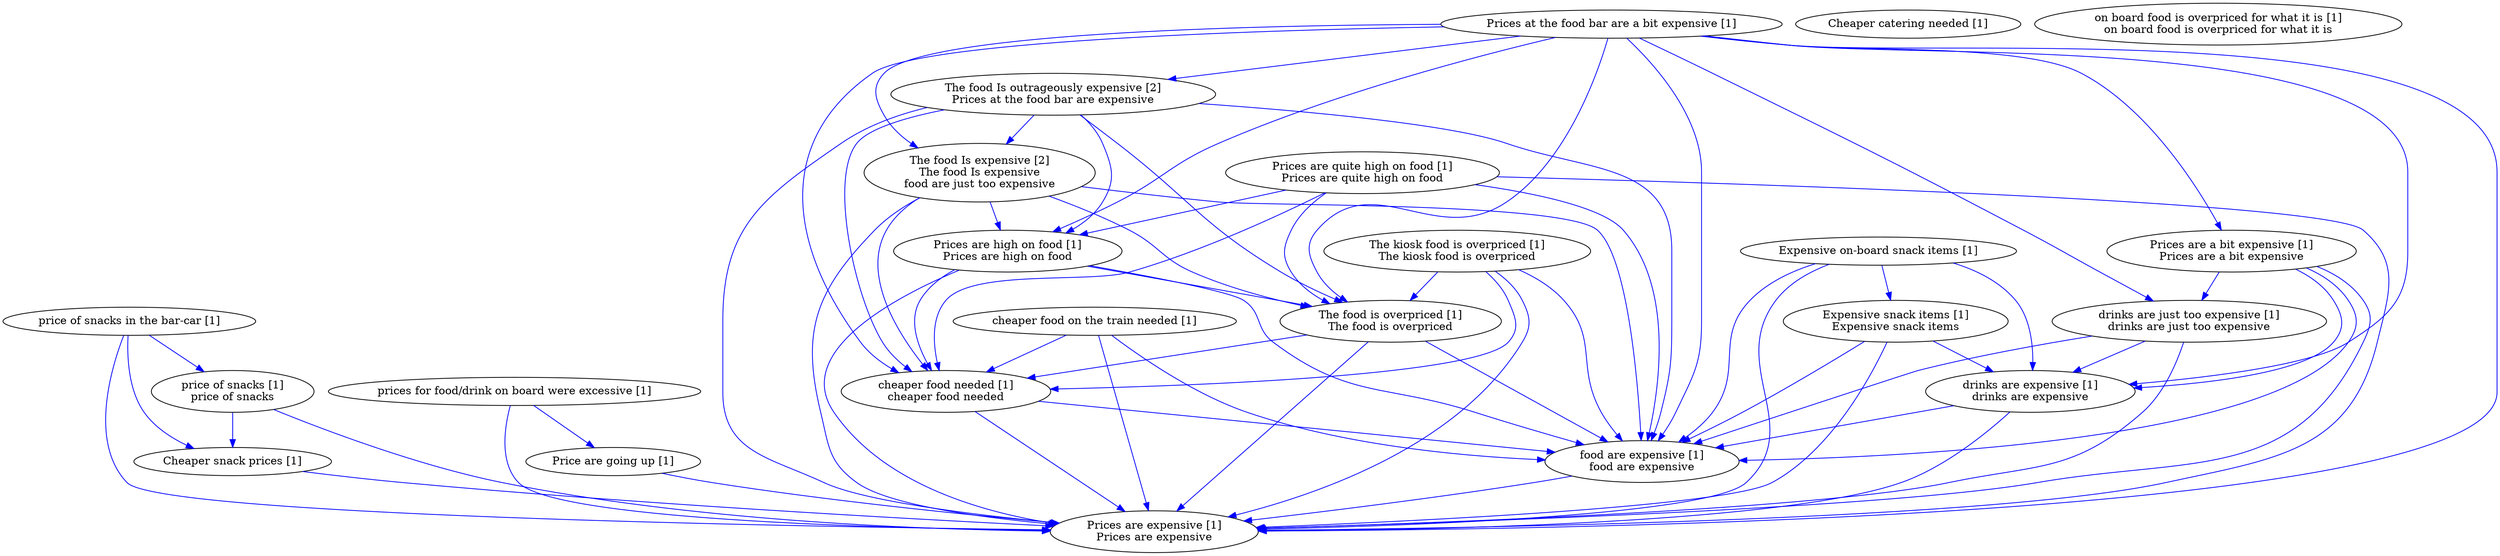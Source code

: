 digraph collapsedGraph {
"The food Is expensive [2]\nThe food Is expensive\nfood are just too expensive""The food Is outrageously expensive [2]\nPrices at the food bar are expensive""Cheaper catering needed [1]""Cheaper snack prices [1]""Expensive on-board snack items [1]""Expensive snack items [1]\nExpensive snack items""Price are going up [1]""Prices are quite high on food [1]\nPrices are quite high on food""Prices are high on food [1]\nPrices are high on food""Prices at the food bar are a bit expensive [1]""Prices are expensive [1]\nPrices are expensive""Prices are a bit expensive [1]\nPrices are a bit expensive""The kiosk food is overpriced [1]\nThe kiosk food is overpriced""The food is overpriced [1]\nThe food is overpriced""cheaper food on the train needed [1]""cheaper food needed [1]\ncheaper food needed""drinks are just too expensive [1]\ndrinks are just too expensive""drinks are expensive [1]\ndrinks are expensive""food are expensive [1]\nfood are expensive""on board food is overpriced for what it is [1]\non board food is overpriced for what it is""price of snacks in the bar-car [1]""price of snacks [1]\nprice of snacks""prices for food/drink on board were excessive [1]""price of snacks [1]\nprice of snacks" -> "Prices are expensive [1]\nPrices are expensive" [color=blue]
"The kiosk food is overpriced [1]\nThe kiosk food is overpriced" -> "cheaper food needed [1]\ncheaper food needed" [color=blue]
"The food Is outrageously expensive [2]\nPrices at the food bar are expensive" -> "The food Is expensive [2]\nThe food Is expensive\nfood are just too expensive" [color=blue]
"price of snacks in the bar-car [1]" -> "Prices are expensive [1]\nPrices are expensive" [color=blue]
"The food Is outrageously expensive [2]\nPrices at the food bar are expensive" -> "cheaper food needed [1]\ncheaper food needed" [color=blue]
"The food Is outrageously expensive [2]\nPrices at the food bar are expensive" -> "food are expensive [1]\nfood are expensive" [color=blue]
"The food Is outrageously expensive [2]\nPrices at the food bar are expensive" -> "The food is overpriced [1]\nThe food is overpriced" [color=blue]
"Prices are a bit expensive [1]\nPrices are a bit expensive" -> "drinks are expensive [1]\ndrinks are expensive" [color=blue]
"prices for food/drink on board were excessive [1]" -> "Prices are expensive [1]\nPrices are expensive" [color=blue]
"cheaper food needed [1]\ncheaper food needed" -> "food are expensive [1]\nfood are expensive" [color=blue]
"Prices are quite high on food [1]\nPrices are quite high on food" -> "food are expensive [1]\nfood are expensive" [color=blue]
"Prices are quite high on food [1]\nPrices are quite high on food" -> "Prices are expensive [1]\nPrices are expensive" [color=blue]
"Prices at the food bar are a bit expensive [1]" -> "cheaper food needed [1]\ncheaper food needed" [color=blue]
"price of snacks [1]\nprice of snacks" -> "Cheaper snack prices [1]" [color=blue]
"Prices at the food bar are a bit expensive [1]" -> "Prices are high on food [1]\nPrices are high on food" [color=blue]
"Prices are high on food [1]\nPrices are high on food" -> "The food is overpriced [1]\nThe food is overpriced" [color=blue]
"Prices are quite high on food [1]\nPrices are quite high on food" -> "The food is overpriced [1]\nThe food is overpriced" [color=blue]
"price of snacks in the bar-car [1]" -> "Cheaper snack prices [1]" [color=blue]
"The food Is expensive [2]\nThe food Is expensive\nfood are just too expensive" -> "food are expensive [1]\nfood are expensive" [color=blue]
"The food is overpriced [1]\nThe food is overpriced" -> "food are expensive [1]\nfood are expensive" [color=blue]
"Prices are high on food [1]\nPrices are high on food" -> "Prices are expensive [1]\nPrices are expensive" [color=blue]
"Cheaper snack prices [1]" -> "Prices are expensive [1]\nPrices are expensive" [color=blue]
"cheaper food on the train needed [1]" -> "food are expensive [1]\nfood are expensive" [color=blue]
"drinks are just too expensive [1]\ndrinks are just too expensive" -> "Prices are expensive [1]\nPrices are expensive" [color=blue]
"The food Is expensive [2]\nThe food Is expensive\nfood are just too expensive" -> "Prices are expensive [1]\nPrices are expensive" [color=blue]
"drinks are just too expensive [1]\ndrinks are just too expensive" -> "food are expensive [1]\nfood are expensive" [color=blue]
"Prices are quite high on food [1]\nPrices are quite high on food" -> "cheaper food needed [1]\ncheaper food needed" [color=blue]
"Prices are a bit expensive [1]\nPrices are a bit expensive" -> "food are expensive [1]\nfood are expensive" [color=blue]
"The food Is outrageously expensive [2]\nPrices at the food bar are expensive" -> "Prices are high on food [1]\nPrices are high on food" [color=blue]
"food are expensive [1]\nfood are expensive" -> "Prices are expensive [1]\nPrices are expensive" [color=blue]
"drinks are expensive [1]\ndrinks are expensive" -> "Prices are expensive [1]\nPrices are expensive" [color=blue]
"Expensive on-board snack items [1]" -> "food are expensive [1]\nfood are expensive" [color=blue]
"Prices are high on food [1]\nPrices are high on food" -> "food are expensive [1]\nfood are expensive" [color=blue]
"The food Is expensive [2]\nThe food Is expensive\nfood are just too expensive" -> "Prices are high on food [1]\nPrices are high on food" [color=blue]
"Prices at the food bar are a bit expensive [1]" -> "The food Is outrageously expensive [2]\nPrices at the food bar are expensive" [color=blue]
"The food Is expensive [2]\nThe food Is expensive\nfood are just too expensive" -> "The food is overpriced [1]\nThe food is overpriced" [color=blue]
"Prices are high on food [1]\nPrices are high on food" -> "cheaper food needed [1]\ncheaper food needed" [color=blue]
"Prices at the food bar are a bit expensive [1]" -> "The food Is expensive [2]\nThe food Is expensive\nfood are just too expensive" [color=blue]
"Prices at the food bar are a bit expensive [1]" -> "food are expensive [1]\nfood are expensive" [color=blue]
"The food Is expensive [2]\nThe food Is expensive\nfood are just too expensive" -> "cheaper food needed [1]\ncheaper food needed" [color=blue]
"The food Is outrageously expensive [2]\nPrices at the food bar are expensive" -> "Prices are expensive [1]\nPrices are expensive" [color=blue]
"Prices at the food bar are a bit expensive [1]" -> "The food is overpriced [1]\nThe food is overpriced" [color=blue]
"drinks are expensive [1]\ndrinks are expensive" -> "food are expensive [1]\nfood are expensive" [color=blue]
"Expensive on-board snack items [1]" -> "Prices are expensive [1]\nPrices are expensive" [color=blue]
"The kiosk food is overpriced [1]\nThe kiosk food is overpriced" -> "food are expensive [1]\nfood are expensive" [color=blue]
"Prices are a bit expensive [1]\nPrices are a bit expensive" -> "drinks are just too expensive [1]\ndrinks are just too expensive" [color=blue]
"Price are going up [1]" -> "Prices are expensive [1]\nPrices are expensive" [color=blue]
"Expensive snack items [1]\nExpensive snack items" -> "Prices are expensive [1]\nPrices are expensive" [color=blue]
"Expensive on-board snack items [1]" -> "drinks are expensive [1]\ndrinks are expensive" [color=blue]
"Expensive snack items [1]\nExpensive snack items" -> "drinks are expensive [1]\ndrinks are expensive" [color=blue]
"prices for food/drink on board were excessive [1]" -> "Price are going up [1]" [color=blue]
"Expensive snack items [1]\nExpensive snack items" -> "food are expensive [1]\nfood are expensive" [color=blue]
"The food is overpriced [1]\nThe food is overpriced" -> "cheaper food needed [1]\ncheaper food needed" [color=blue]
"Expensive on-board snack items [1]" -> "Expensive snack items [1]\nExpensive snack items" [color=blue]
"Prices are quite high on food [1]\nPrices are quite high on food" -> "Prices are high on food [1]\nPrices are high on food" [color=blue]
"Prices at the food bar are a bit expensive [1]" -> "Prices are a bit expensive [1]\nPrices are a bit expensive" [color=blue]
"Prices are a bit expensive [1]\nPrices are a bit expensive" -> "Prices are expensive [1]\nPrices are expensive" [color=blue]
"Prices at the food bar are a bit expensive [1]" -> "Prices are expensive [1]\nPrices are expensive" [color=blue]
"The kiosk food is overpriced [1]\nThe kiosk food is overpriced" -> "The food is overpriced [1]\nThe food is overpriced" [color=blue]
"cheaper food on the train needed [1]" -> "cheaper food needed [1]\ncheaper food needed" [color=blue]
"drinks are just too expensive [1]\ndrinks are just too expensive" -> "drinks are expensive [1]\ndrinks are expensive" [color=blue]
"price of snacks in the bar-car [1]" -> "price of snacks [1]\nprice of snacks" [color=blue]
"Prices at the food bar are a bit expensive [1]" -> "drinks are expensive [1]\ndrinks are expensive" [color=blue]
"Prices at the food bar are a bit expensive [1]" -> "drinks are just too expensive [1]\ndrinks are just too expensive" [color=blue]
"The kiosk food is overpriced [1]\nThe kiosk food is overpriced" -> "Prices are expensive [1]\nPrices are expensive" [color=blue]
"The food is overpriced [1]\nThe food is overpriced" -> "Prices are expensive [1]\nPrices are expensive" [color=blue]
"cheaper food on the train needed [1]" -> "Prices are expensive [1]\nPrices are expensive" [color=blue]
"cheaper food needed [1]\ncheaper food needed" -> "Prices are expensive [1]\nPrices are expensive" [color=blue]
}